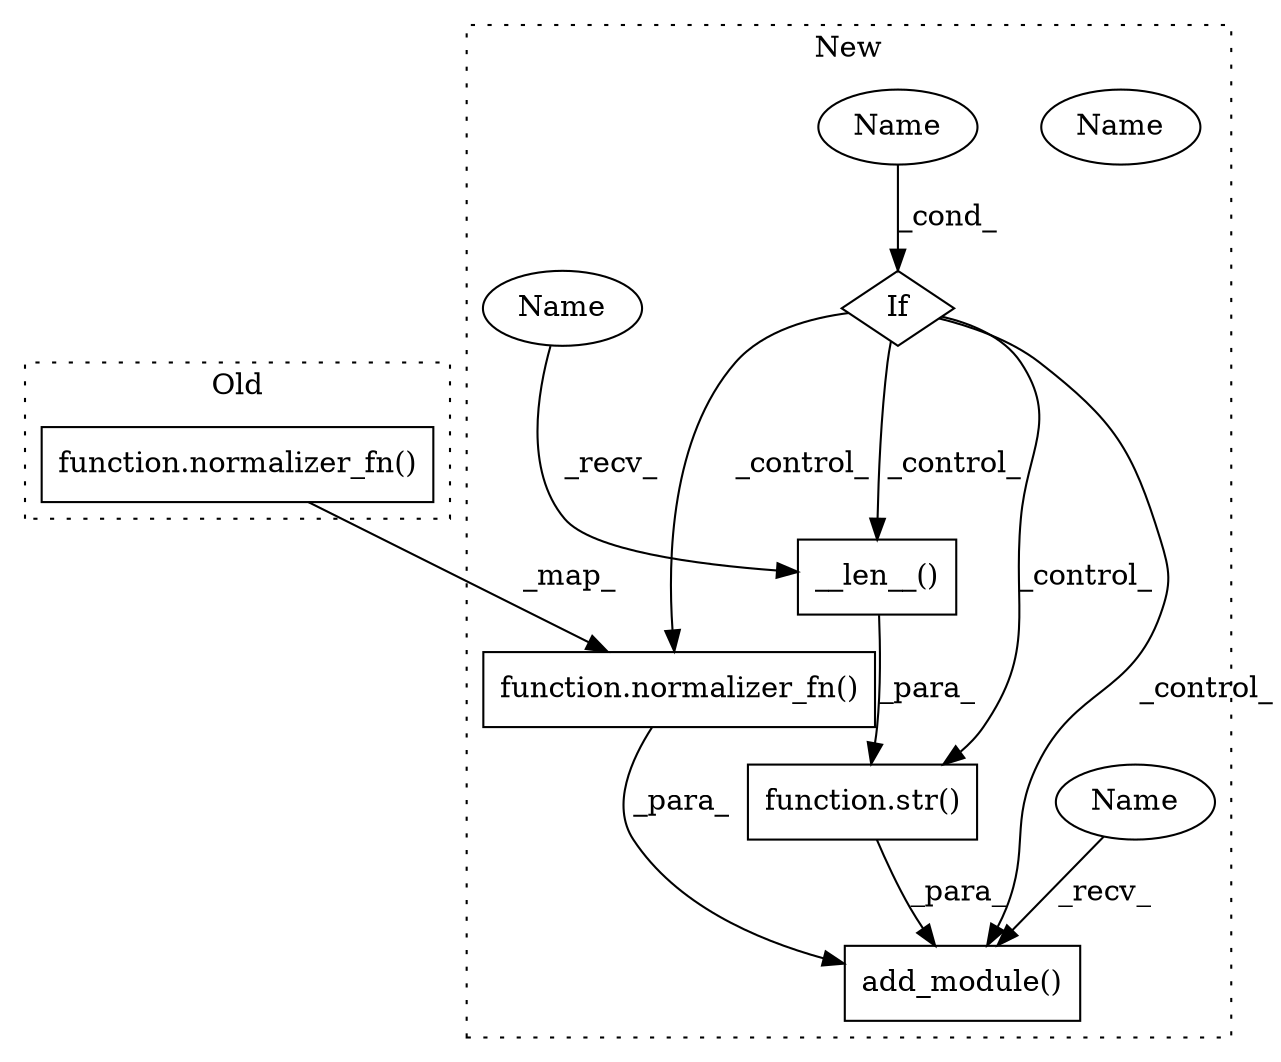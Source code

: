 digraph G {
subgraph cluster0 {
1 [label="function.normalizer_fn()" a="75" s="15184,15201" l="14,1" shape="box"];
label = "Old";
style="dotted";
}
subgraph cluster1 {
2 [label="function.normalizer_fn()" a="75" s="15555,15572" l="14,1" shape="box"];
3 [label="If" a="96" s="15488" l="3" shape="diamond"];
4 [label="function.str()" a="75" s="15534,15552" l="4,1" shape="box"];
5 [label="Name" a="87" s="15491" l="13" shape="ellipse"];
6 [label="__len__()" a="75" s="15538" l="14" shape="box"];
7 [label="add_module()" a="75" s="15518,15573" l="16,1" shape="box"];
8 [label="Name" a="87" s="15518" l="4" shape="ellipse"];
9 [label="Name" a="87" s="15538" l="4" shape="ellipse"];
10 [label="Name" a="87" s="15491" l="13" shape="ellipse"];
label = "New";
style="dotted";
}
1 -> 2 [label="_map_"];
2 -> 7 [label="_para_"];
3 -> 2 [label="_control_"];
3 -> 4 [label="_control_"];
3 -> 7 [label="_control_"];
3 -> 6 [label="_control_"];
4 -> 7 [label="_para_"];
6 -> 4 [label="_para_"];
8 -> 7 [label="_recv_"];
9 -> 6 [label="_recv_"];
10 -> 3 [label="_cond_"];
}